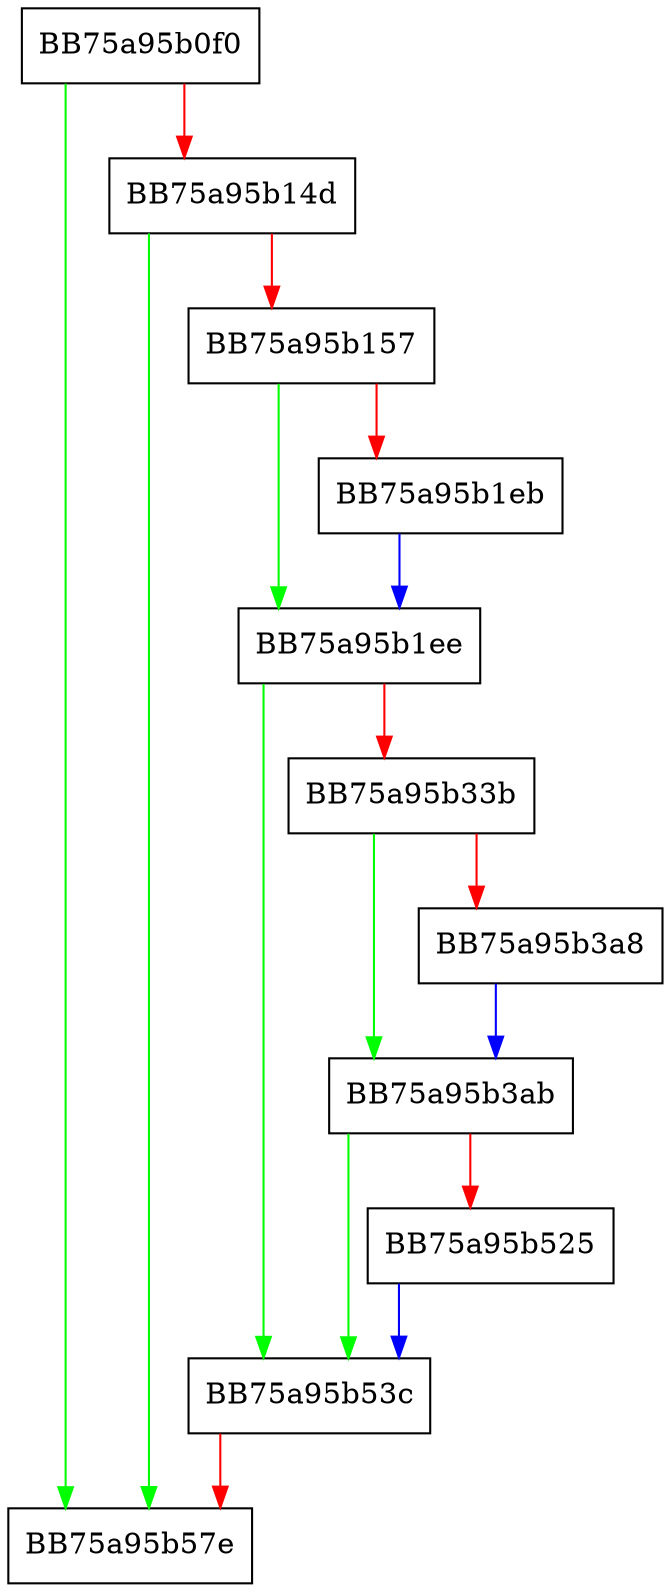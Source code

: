 digraph _print_stats {
  node [shape="box"];
  graph [splines=ortho];
  BB75a95b0f0 -> BB75a95b57e [color="green"];
  BB75a95b0f0 -> BB75a95b14d [color="red"];
  BB75a95b14d -> BB75a95b57e [color="green"];
  BB75a95b14d -> BB75a95b157 [color="red"];
  BB75a95b157 -> BB75a95b1ee [color="green"];
  BB75a95b157 -> BB75a95b1eb [color="red"];
  BB75a95b1eb -> BB75a95b1ee [color="blue"];
  BB75a95b1ee -> BB75a95b53c [color="green"];
  BB75a95b1ee -> BB75a95b33b [color="red"];
  BB75a95b33b -> BB75a95b3ab [color="green"];
  BB75a95b33b -> BB75a95b3a8 [color="red"];
  BB75a95b3a8 -> BB75a95b3ab [color="blue"];
  BB75a95b3ab -> BB75a95b53c [color="green"];
  BB75a95b3ab -> BB75a95b525 [color="red"];
  BB75a95b525 -> BB75a95b53c [color="blue"];
  BB75a95b53c -> BB75a95b57e [color="red"];
}